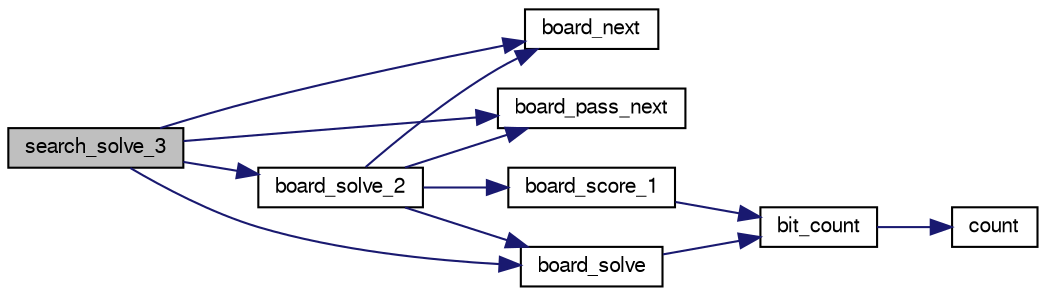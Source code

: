 digraph "search_solve_3"
{
 // LATEX_PDF_SIZE
  bgcolor="transparent";
  edge [fontname="FreeSans",fontsize="10",labelfontname="FreeSans",labelfontsize="10"];
  node [fontname="FreeSans",fontsize="10",shape=record];
  rankdir="LR";
  Node1 [label="search_solve_3",height=0.2,width=0.4,color="black", fillcolor="grey75", style="filled", fontcolor="black",tooltip="Get the final score."];
  Node1 -> Node2 [color="midnightblue",fontsize="10",style="solid",fontname="FreeSans"];
  Node2 [label="board_next",height=0.2,width=0.4,color="black",URL="$board_8c.html#aa02d38e320edf6b9d695e2b1eed6c85f",tooltip="Compute a board resulting of a move played on a previous board."];
  Node1 -> Node3 [color="midnightblue",fontsize="10",style="solid",fontname="FreeSans"];
  Node3 [label="board_pass_next",height=0.2,width=0.4,color="black",URL="$board_8c.html#a137071e393deb1f643d753db1e45f578",tooltip="Compute a board resulting of an opponent move played on a previous board."];
  Node1 -> Node4 [color="midnightblue",fontsize="10",style="solid",fontname="FreeSans"];
  Node4 [label="board_solve",height=0.2,width=0.4,color="black",URL="$endgame_8c.html#a5141642bcda4dd304ddc0b534183e2ba",tooltip="Get the final score."];
  Node4 -> Node5 [color="midnightblue",fontsize="10",style="solid",fontname="FreeSans"];
  Node5 [label="bit_count",height=0.2,width=0.4,color="black",URL="$bit_8c.html#a830fec0a90989da1f1900ff609b92167",tooltip="Count the number of bits set to one in an unsigned long long."];
  Node5 -> Node6 [color="midnightblue",fontsize="10",style="solid",fontname="FreeSans"];
  Node6 [label="count",height=0.2,width=0.4,color="black",URL="$generate__flip_8c.html#a1a1d6a2cdbded5c35040f6555e948770",tooltip=" "];
  Node1 -> Node7 [color="midnightblue",fontsize="10",style="solid",fontname="FreeSans"];
  Node7 [label="board_solve_2",height=0.2,width=0.4,color="black",URL="$endgame_8c.html#a194973a7ef0664b9f89b6dbcb6a5d764",tooltip="Get the final score."];
  Node7 -> Node2 [color="midnightblue",fontsize="10",style="solid",fontname="FreeSans"];
  Node7 -> Node3 [color="midnightblue",fontsize="10",style="solid",fontname="FreeSans"];
  Node7 -> Node8 [color="midnightblue",fontsize="10",style="solid",fontname="FreeSans"];
  Node8 [label="board_score_1",height=0.2,width=0.4,color="black",URL="$endgame_8c.html#a759818a10e7318132e526559360df1fd",tooltip="Get the final score."];
  Node8 -> Node5 [color="midnightblue",fontsize="10",style="solid",fontname="FreeSans"];
  Node7 -> Node4 [color="midnightblue",fontsize="10",style="solid",fontname="FreeSans"];
}
